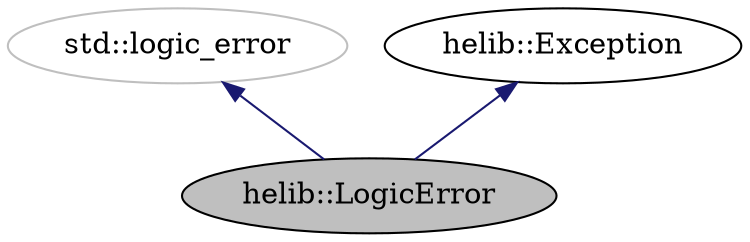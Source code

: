 digraph "helib::LogicError"
{
  N3 [label="helib::LogicError",color="black", fillcolor="grey75", style="filled", fontcolor="black"];
  N4 -> N3 [dir="back",color="midnightblue",style="solid"];
  N4 [label="std::logic_error",color="grey75", fillcolor="white", style="filled"];
  N5 -> N3 [dir="back",color="midnightblue",style="solid"];
  N5 [label="helib::Exception",color="black", fillcolor="white", style="filled",tooltip="Base class that other HElib exception classes inherit from. "];
}
digraph "helib::LogicError"
{
  N0 [label="helib::LogicError",color="black", fillcolor="grey75", style="filled", fontcolor="black"];
  N1 -> N0 [dir="back",color="midnightblue",style="solid"];
  N1 [label="std::logic_error",color="grey75", fillcolor="white", style="filled"];
  N2 -> N0 [dir="back",color="midnightblue",style="solid"];
  N2 [label="helib::Exception",color="black", fillcolor="white", style="filled",tooltip="Base class that other HElib exception classes inherit from. "];
}
